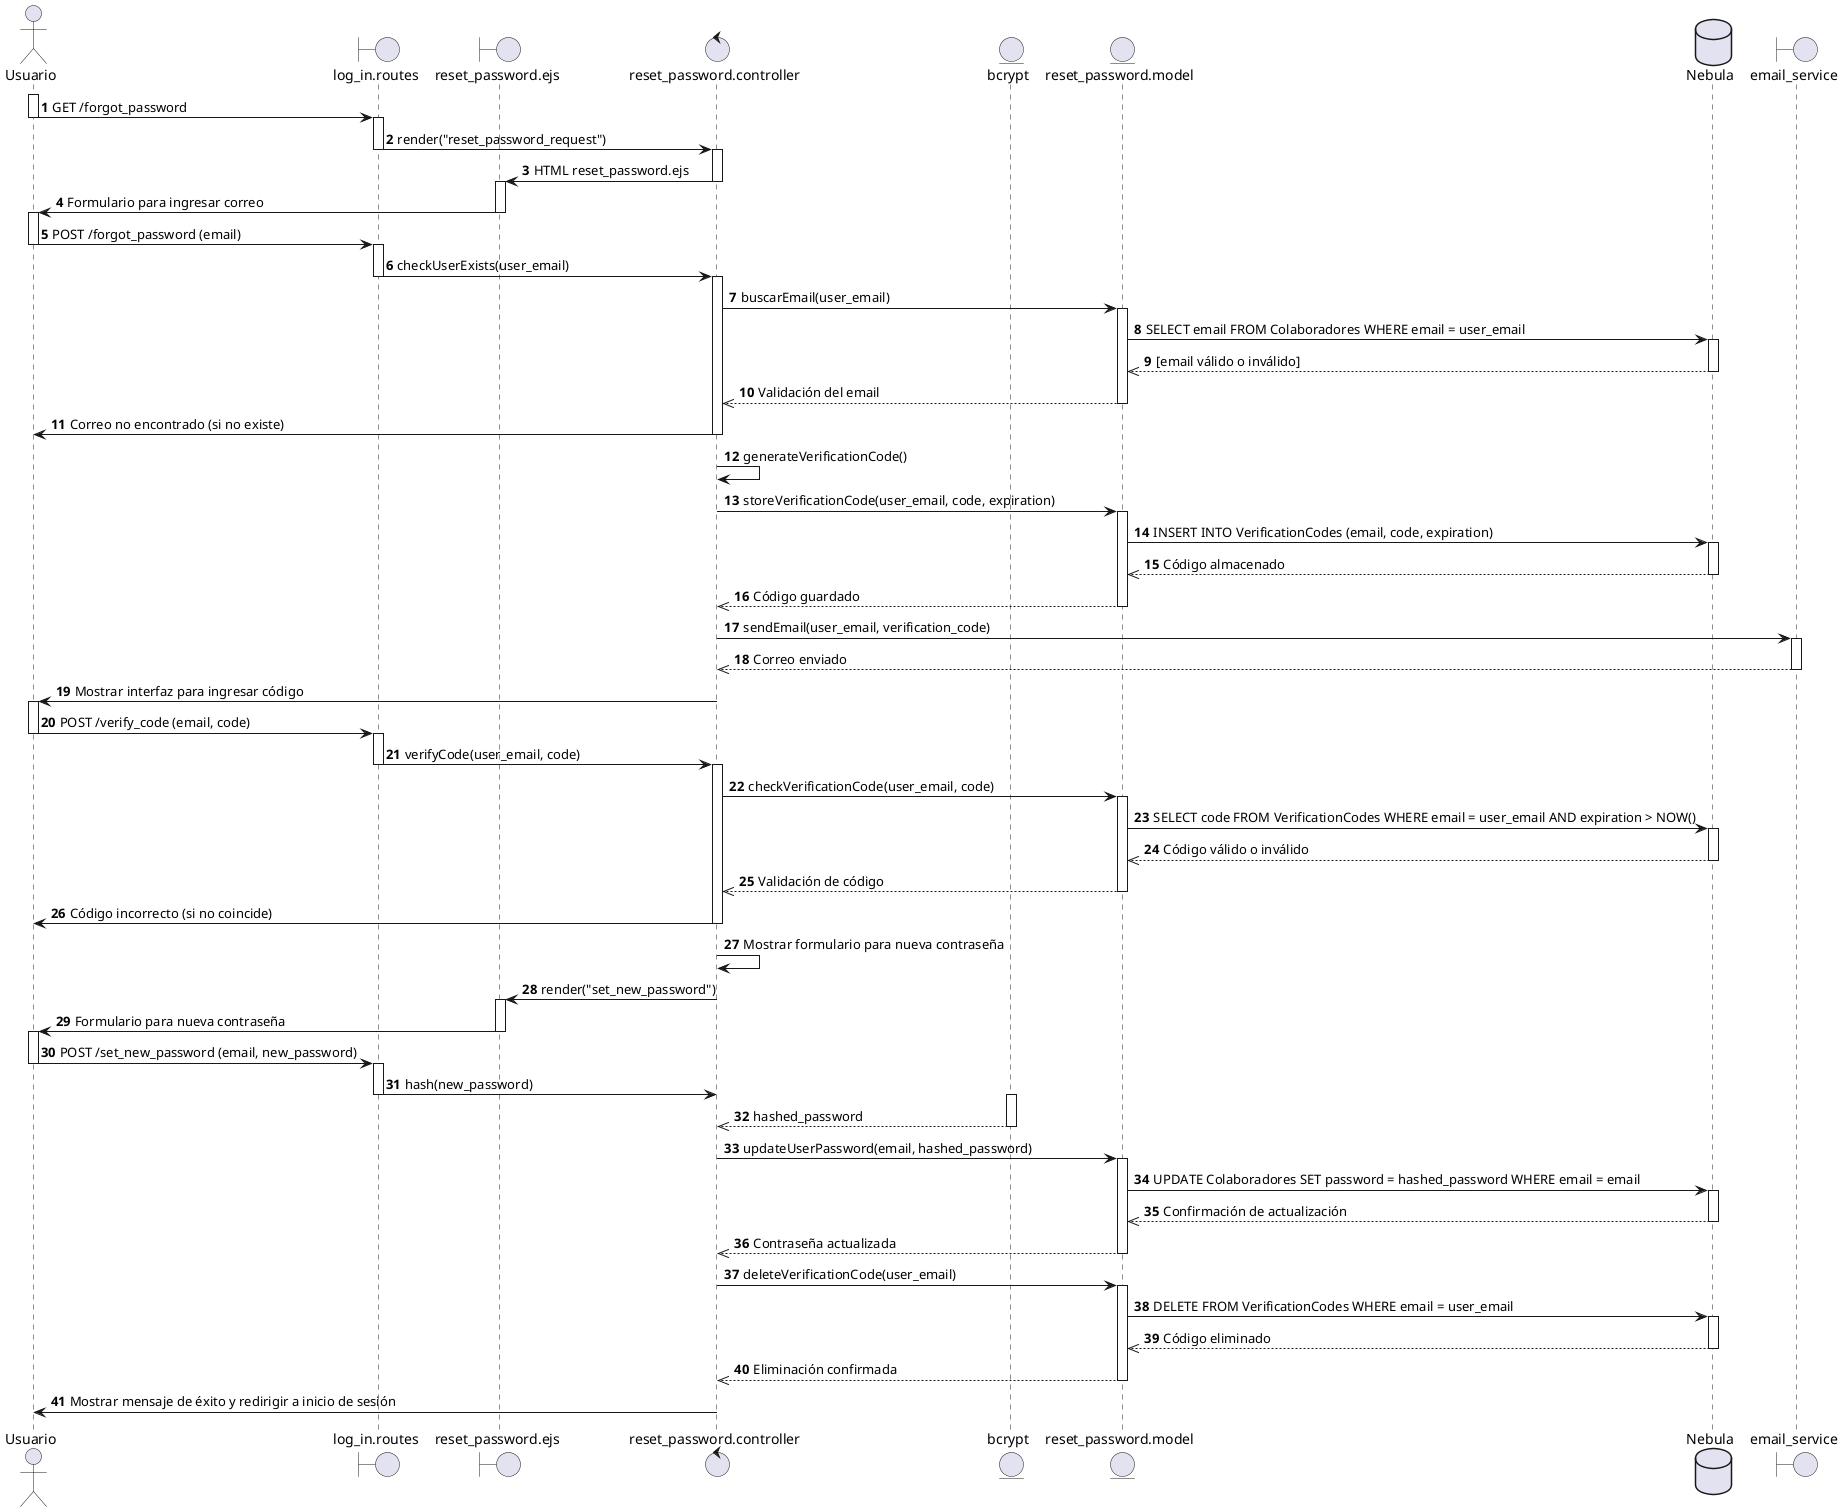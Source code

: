 @startuml ResetPasswordCode
autonumber
actor Usuario as u
boundary log_in.routes as lgr
boundary reset_password.ejs as rpe
control reset_password.controller as rpc
entity bcrypt as hash
entity reset_password.model as rpm
database Nebula as db
boundary email_service as email

' --- El usuario solicita restablecer contraseña ---
activate u
u -> lgr : GET /forgot_password
deactivate u

activate lgr
lgr -> rpc : render("reset_password_request")
deactivate lgr
activate rpc
rpc -> rpe : HTML reset_password.ejs
deactivate rpc
activate rpe
rpe -> u : Formulario para ingresar correo
deactivate rpe

activate u
u -> lgr : POST /forgot_password (email)
deactivate u

' --- Verificación del correo ---
activate lgr
lgr -> rpc : checkUserExists(user_email)
deactivate lgr
activate rpc
rpc -> rpm : buscarEmail(user_email)
activate rpm
rpm -> db : SELECT email FROM Colaboradores WHERE email = user_email
activate db
db -->> rpm : [email válido o inválido]
deactivate db
rpm -->> rpc : Validación del email
deactivate rpm

rpc -> u : Correo no encontrado (si no existe)
deactivate rpc

' --- Generar y enviar código de verificación ---
rpc -> rpc : generateVerificationCode()
rpc -> rpm : storeVerificationCode(user_email, code, expiration)
activate rpm
rpm -> db : INSERT INTO VerificationCodes (email, code, expiration)
activate db
db -->> rpm : Código almacenado
deactivate db
rpm -->> rpc : Código guardado
deactivate rpm

rpc -> email : sendEmail(user_email, verification_code)
activate email
email -->> rpc : Correo enviado
deactivate email

rpc -> u : Mostrar interfaz para ingresar código
deactivate rpc

' --- El usuario ingresa el código recibido ---
activate u
u -> lgr : POST /verify_code (email, code)
deactivate u

activate lgr
lgr -> rpc : verifyCode(user_email, code)
deactivate lgr
activate rpc
rpc -> rpm : checkVerificationCode(user_email, code)
activate rpm
rpm -> db : SELECT code FROM VerificationCodes WHERE email = user_email AND expiration > NOW()
activate db
db -->> rpm : Código válido o inválido
deactivate db
rpm -->> rpc : Validación de código
deactivate rpm

rpc -> u : Código incorrecto (si no coincide)
deactivate rpc

' --- Si el código es válido, el usuario establece nueva contraseña ---
rpc -> rpc : Mostrar formulario para nueva contraseña
rpc -> rpe : render("set_new_password")
deactivate rpc
activate rpe
rpe -> u : Formulario para nueva contraseña
deactivate rpe

activate u
u -> lgr : POST /set_new_password (email, new_password)
deactivate u

activate lgr
lgr -> rpc : hash(new_password)
deactivate lgr
activate hash
hash -->> rpc : hashed_password
deactivate hash

rpc -> rpm : updateUserPassword(email, hashed_password)
activate rpm
rpm -> db : UPDATE Colaboradores SET password = hashed_password WHERE email = email
activate db
db -->> rpm : Confirmación de actualización
deactivate db
rpm -->> rpc : Contraseña actualizada
deactivate rpm

' --- Eliminar el código usado ---
rpc -> rpm : deleteVerificationCode(user_email)
activate rpm
rpm -> db : DELETE FROM VerificationCodes WHERE email = user_email
activate db
db -->> rpm : Código eliminado
deactivate db
rpm -->> rpc : Eliminación confirmada
deactivate rpm

rpc -> u : Mostrar mensaje de éxito y redirigir a inicio de sesión
deactivate rpc

@enduml
